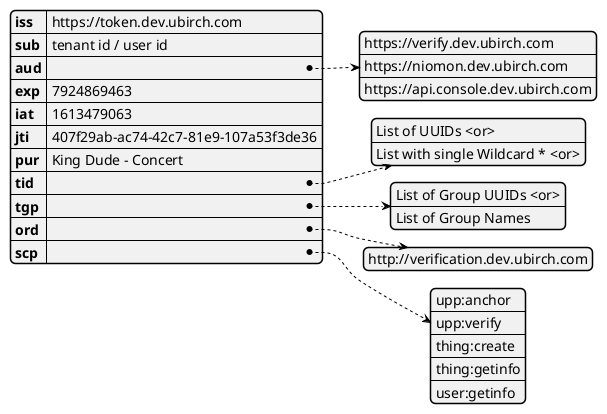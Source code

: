 @startjson
{
  "iss": "https://token.dev.ubirch.com",
  "sub": "tenant id / user id",
  "aud": [
    "https://verify.dev.ubirch.com",
    "https://niomon.dev.ubirch.com",
    "https://api.console.dev.ubirch.com"
    ],
  "exp": 7924869463,
  "iat": 1613479063,
  "jti": "407f29ab-ac74-42c7-81e9-107a53f3de36",
  "pur": "King Dude - Concert",
  "tid": ["List of UUIDs <or>", "List with single Wildcard * <or>"],
  "tgp": ["List of Group UUIDs <or>", "List of Group Names"],
  "ord": [
    "http://verification.dev.ubirch.com"
  ],
  "scp": [
     "upp:anchor",
     "upp:verify",
     "thing:create",
     "thing:getinfo",
     "user:getinfo"
  ]
}
@endjson

